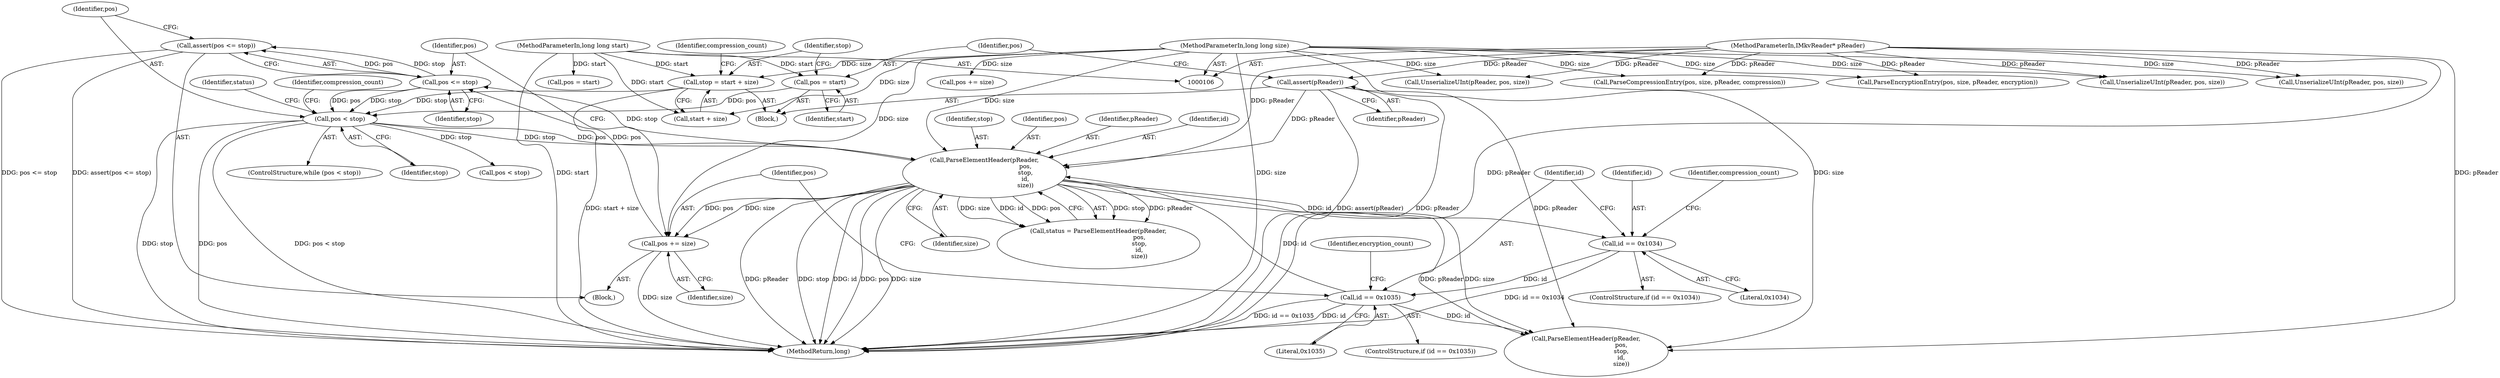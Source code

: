 digraph "1_Android_04839626ed859623901ebd3a5fd483982186b59d_181@API" {
"1000168" [label="(Call,assert(pos <= stop))"];
"1000169" [label="(Call,pos <= stop)"];
"1000165" [label="(Call,pos += size)"];
"1000141" [label="(Call,ParseElementHeader(pReader,\n                                           pos,\n                                           stop,\n                                           id,\n                                           size))"];
"1000111" [label="(Call,assert(pReader))"];
"1000109" [label="(MethodParameterIn,IMkvReader* pReader)"];
"1000132" [label="(Call,pos < stop)"];
"1000114" [label="(Call,pos = start)"];
"1000107" [label="(MethodParameterIn,long long start)"];
"1000118" [label="(Call,stop = start + size)"];
"1000108" [label="(MethodParameterIn,long long size)"];
"1000160" [label="(Call,id == 0x1035)"];
"1000154" [label="(Call,id == 0x1034)"];
"1000165" [label="(Call,pos += size)"];
"1000140" [label="(Identifier,status)"];
"1000146" [label="(Identifier,size)"];
"1000112" [label="(Identifier,pReader)"];
"1000164" [label="(Identifier,encryption_count)"];
"1000139" [label="(Call,status = ParseElementHeader(pReader,\n                                           pos,\n                                           stop,\n                                           id,\n                                           size))"];
"1000169" [label="(Call,pos <= stop)"];
"1000116" [label="(Identifier,start)"];
"1000114" [label="(Call,pos = start)"];
"1000170" [label="(Identifier,pos)"];
"1000227" [label="(Call,ParseElementHeader(pReader,\n                                     pos,\n                                     stop,\n                                     id,\n                                     size))"];
"1000332" [label="(Call,ParseEncryptionEntry(pos, size, pReader, encryption))"];
"1000166" [label="(Identifier,pos)"];
"1000144" [label="(Identifier,stop)"];
"1000218" [label="(Call,pos < stop)"];
"1000111" [label="(Call,assert(pReader))"];
"1000118" [label="(Call,stop = start + size)"];
"1000214" [label="(Call,pos = start)"];
"1000119" [label="(Identifier,stop)"];
"1000160" [label="(Call,id == 0x1035)"];
"1000125" [label="(Identifier,compression_count)"];
"1000108" [label="(MethodParameterIn,long long size)"];
"1000107" [label="(MethodParameterIn,long long start)"];
"1000158" [label="(Identifier,compression_count)"];
"1000133" [label="(Identifier,pos)"];
"1000154" [label="(Call,id == 0x1034)"];
"1000109" [label="(MethodParameterIn,IMkvReader* pReader)"];
"1000110" [label="(Block,)"];
"1000362" [label="(MethodReturn,long)"];
"1000171" [label="(Identifier,stop)"];
"1000131" [label="(ControlStructure,while (pos < stop))"];
"1000246" [label="(Call,UnserializeUInt(pReader, pos, size))"];
"1000115" [label="(Identifier,pos)"];
"1000167" [label="(Identifier,size)"];
"1000349" [label="(Call,pos += size)"];
"1000162" [label="(Literal,0x1035)"];
"1000153" [label="(ControlStructure,if (id == 0x1034))"];
"1000143" [label="(Identifier,pos)"];
"1000142" [label="(Identifier,pReader)"];
"1000155" [label="(Identifier,id)"];
"1000135" [label="(Block,)"];
"1000134" [label="(Identifier,stop)"];
"1000161" [label="(Identifier,id)"];
"1000156" [label="(Literal,0x1034)"];
"1000132" [label="(Call,pos < stop)"];
"1000175" [label="(Identifier,compression_count)"];
"1000168" [label="(Call,assert(pos <= stop))"];
"1000141" [label="(Call,ParseElementHeader(pReader,\n                                           pos,\n                                           stop,\n                                           id,\n                                           size))"];
"1000277" [label="(Call,UnserializeUInt(pReader, pos, size))"];
"1000120" [label="(Call,start + size)"];
"1000298" [label="(Call,ParseCompressionEntry(pos, size, pReader, compression))"];
"1000159" [label="(ControlStructure,if (id == 0x1035))"];
"1000258" [label="(Call,UnserializeUInt(pReader, pos, size))"];
"1000145" [label="(Identifier,id)"];
"1000168" -> "1000135"  [label="AST: "];
"1000168" -> "1000169"  [label="CFG: "];
"1000169" -> "1000168"  [label="AST: "];
"1000133" -> "1000168"  [label="CFG: "];
"1000168" -> "1000362"  [label="DDG: assert(pos <= stop)"];
"1000168" -> "1000362"  [label="DDG: pos <= stop"];
"1000169" -> "1000168"  [label="DDG: pos"];
"1000169" -> "1000168"  [label="DDG: stop"];
"1000169" -> "1000171"  [label="CFG: "];
"1000170" -> "1000169"  [label="AST: "];
"1000171" -> "1000169"  [label="AST: "];
"1000169" -> "1000132"  [label="DDG: pos"];
"1000169" -> "1000132"  [label="DDG: stop"];
"1000165" -> "1000169"  [label="DDG: pos"];
"1000141" -> "1000169"  [label="DDG: stop"];
"1000165" -> "1000135"  [label="AST: "];
"1000165" -> "1000167"  [label="CFG: "];
"1000166" -> "1000165"  [label="AST: "];
"1000167" -> "1000165"  [label="AST: "];
"1000170" -> "1000165"  [label="CFG: "];
"1000165" -> "1000362"  [label="DDG: size"];
"1000141" -> "1000165"  [label="DDG: size"];
"1000141" -> "1000165"  [label="DDG: pos"];
"1000108" -> "1000165"  [label="DDG: size"];
"1000141" -> "1000139"  [label="AST: "];
"1000141" -> "1000146"  [label="CFG: "];
"1000142" -> "1000141"  [label="AST: "];
"1000143" -> "1000141"  [label="AST: "];
"1000144" -> "1000141"  [label="AST: "];
"1000145" -> "1000141"  [label="AST: "];
"1000146" -> "1000141"  [label="AST: "];
"1000139" -> "1000141"  [label="CFG: "];
"1000141" -> "1000362"  [label="DDG: pReader"];
"1000141" -> "1000362"  [label="DDG: stop"];
"1000141" -> "1000362"  [label="DDG: id"];
"1000141" -> "1000362"  [label="DDG: pos"];
"1000141" -> "1000362"  [label="DDG: size"];
"1000141" -> "1000139"  [label="DDG: stop"];
"1000141" -> "1000139"  [label="DDG: pReader"];
"1000141" -> "1000139"  [label="DDG: size"];
"1000141" -> "1000139"  [label="DDG: id"];
"1000141" -> "1000139"  [label="DDG: pos"];
"1000111" -> "1000141"  [label="DDG: pReader"];
"1000109" -> "1000141"  [label="DDG: pReader"];
"1000132" -> "1000141"  [label="DDG: pos"];
"1000132" -> "1000141"  [label="DDG: stop"];
"1000160" -> "1000141"  [label="DDG: id"];
"1000108" -> "1000141"  [label="DDG: size"];
"1000141" -> "1000154"  [label="DDG: id"];
"1000141" -> "1000227"  [label="DDG: pReader"];
"1000141" -> "1000227"  [label="DDG: size"];
"1000111" -> "1000110"  [label="AST: "];
"1000111" -> "1000112"  [label="CFG: "];
"1000112" -> "1000111"  [label="AST: "];
"1000115" -> "1000111"  [label="CFG: "];
"1000111" -> "1000362"  [label="DDG: pReader"];
"1000111" -> "1000362"  [label="DDG: assert(pReader)"];
"1000109" -> "1000111"  [label="DDG: pReader"];
"1000111" -> "1000227"  [label="DDG: pReader"];
"1000109" -> "1000106"  [label="AST: "];
"1000109" -> "1000362"  [label="DDG: pReader"];
"1000109" -> "1000227"  [label="DDG: pReader"];
"1000109" -> "1000246"  [label="DDG: pReader"];
"1000109" -> "1000258"  [label="DDG: pReader"];
"1000109" -> "1000277"  [label="DDG: pReader"];
"1000109" -> "1000298"  [label="DDG: pReader"];
"1000109" -> "1000332"  [label="DDG: pReader"];
"1000132" -> "1000131"  [label="AST: "];
"1000132" -> "1000134"  [label="CFG: "];
"1000133" -> "1000132"  [label="AST: "];
"1000134" -> "1000132"  [label="AST: "];
"1000140" -> "1000132"  [label="CFG: "];
"1000175" -> "1000132"  [label="CFG: "];
"1000132" -> "1000362"  [label="DDG: pos < stop"];
"1000132" -> "1000362"  [label="DDG: stop"];
"1000132" -> "1000362"  [label="DDG: pos"];
"1000114" -> "1000132"  [label="DDG: pos"];
"1000118" -> "1000132"  [label="DDG: stop"];
"1000132" -> "1000218"  [label="DDG: stop"];
"1000114" -> "1000110"  [label="AST: "];
"1000114" -> "1000116"  [label="CFG: "];
"1000115" -> "1000114"  [label="AST: "];
"1000116" -> "1000114"  [label="AST: "];
"1000119" -> "1000114"  [label="CFG: "];
"1000107" -> "1000114"  [label="DDG: start"];
"1000107" -> "1000106"  [label="AST: "];
"1000107" -> "1000362"  [label="DDG: start"];
"1000107" -> "1000118"  [label="DDG: start"];
"1000107" -> "1000120"  [label="DDG: start"];
"1000107" -> "1000214"  [label="DDG: start"];
"1000118" -> "1000110"  [label="AST: "];
"1000118" -> "1000120"  [label="CFG: "];
"1000119" -> "1000118"  [label="AST: "];
"1000120" -> "1000118"  [label="AST: "];
"1000125" -> "1000118"  [label="CFG: "];
"1000118" -> "1000362"  [label="DDG: start + size"];
"1000108" -> "1000118"  [label="DDG: size"];
"1000108" -> "1000106"  [label="AST: "];
"1000108" -> "1000362"  [label="DDG: size"];
"1000108" -> "1000120"  [label="DDG: size"];
"1000108" -> "1000227"  [label="DDG: size"];
"1000108" -> "1000246"  [label="DDG: size"];
"1000108" -> "1000258"  [label="DDG: size"];
"1000108" -> "1000277"  [label="DDG: size"];
"1000108" -> "1000298"  [label="DDG: size"];
"1000108" -> "1000332"  [label="DDG: size"];
"1000108" -> "1000349"  [label="DDG: size"];
"1000160" -> "1000159"  [label="AST: "];
"1000160" -> "1000162"  [label="CFG: "];
"1000161" -> "1000160"  [label="AST: "];
"1000162" -> "1000160"  [label="AST: "];
"1000164" -> "1000160"  [label="CFG: "];
"1000166" -> "1000160"  [label="CFG: "];
"1000160" -> "1000362"  [label="DDG: id == 0x1035"];
"1000160" -> "1000362"  [label="DDG: id"];
"1000154" -> "1000160"  [label="DDG: id"];
"1000160" -> "1000227"  [label="DDG: id"];
"1000154" -> "1000153"  [label="AST: "];
"1000154" -> "1000156"  [label="CFG: "];
"1000155" -> "1000154"  [label="AST: "];
"1000156" -> "1000154"  [label="AST: "];
"1000158" -> "1000154"  [label="CFG: "];
"1000161" -> "1000154"  [label="CFG: "];
"1000154" -> "1000362"  [label="DDG: id == 0x1034"];
}
